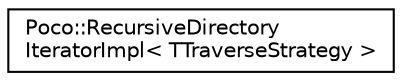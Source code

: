 digraph "Graphical Class Hierarchy"
{
 // LATEX_PDF_SIZE
  edge [fontname="Helvetica",fontsize="10",labelfontname="Helvetica",labelfontsize="10"];
  node [fontname="Helvetica",fontsize="10",shape=record];
  rankdir="LR";
  Node0 [label="Poco::RecursiveDirectory\lIteratorImpl\< TTraverseStrategy \>",height=0.2,width=0.4,color="black", fillcolor="white", style="filled",URL="$classPoco_1_1RecursiveDirectoryIteratorImpl.html",tooltip=" "];
}
